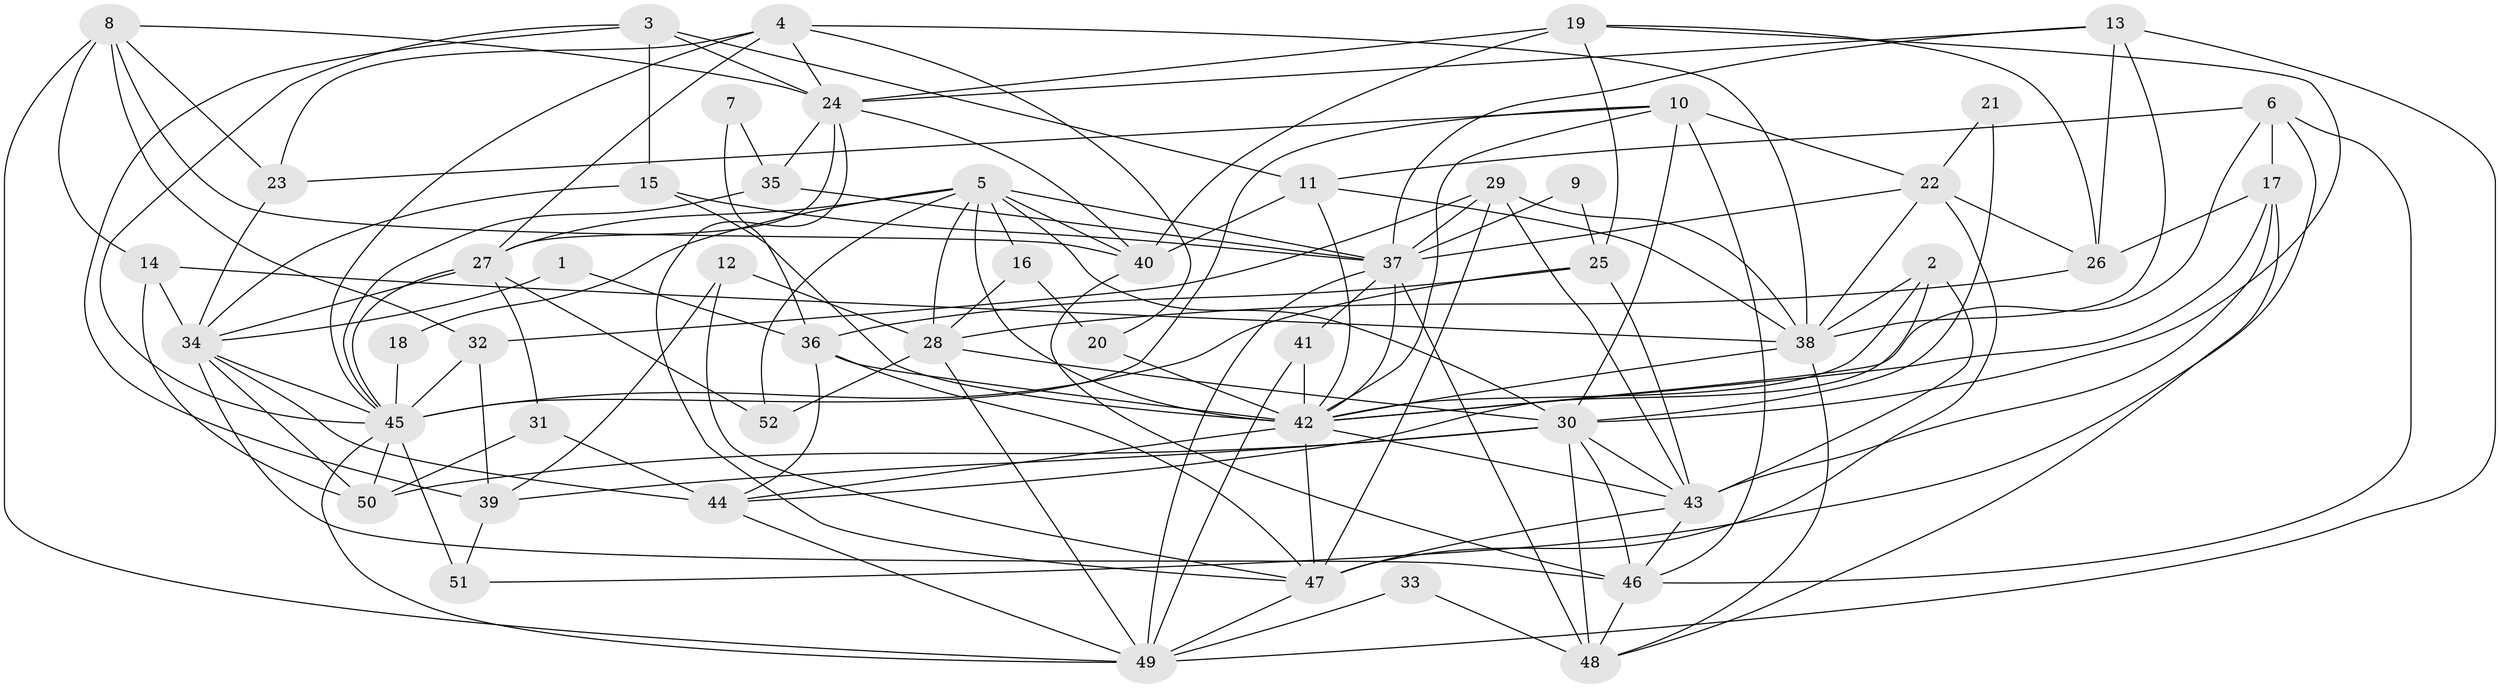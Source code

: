 // original degree distribution, {3: 0.3269230769230769, 6: 0.08653846153846154, 8: 0.028846153846153848, 7: 0.038461538461538464, 5: 0.19230769230769232, 4: 0.19230769230769232, 2: 0.1346153846153846}
// Generated by graph-tools (version 1.1) at 2025/26/03/09/25 03:26:10]
// undirected, 52 vertices, 145 edges
graph export_dot {
graph [start="1"]
  node [color=gray90,style=filled];
  1;
  2;
  3;
  4;
  5;
  6;
  7;
  8;
  9;
  10;
  11;
  12;
  13;
  14;
  15;
  16;
  17;
  18;
  19;
  20;
  21;
  22;
  23;
  24;
  25;
  26;
  27;
  28;
  29;
  30;
  31;
  32;
  33;
  34;
  35;
  36;
  37;
  38;
  39;
  40;
  41;
  42;
  43;
  44;
  45;
  46;
  47;
  48;
  49;
  50;
  51;
  52;
  1 -- 34 [weight=1.0];
  1 -- 36 [weight=1.0];
  2 -- 38 [weight=1.0];
  2 -- 42 [weight=1.0];
  2 -- 43 [weight=1.0];
  2 -- 44 [weight=1.0];
  3 -- 11 [weight=1.0];
  3 -- 15 [weight=1.0];
  3 -- 24 [weight=1.0];
  3 -- 39 [weight=1.0];
  3 -- 45 [weight=1.0];
  4 -- 20 [weight=1.0];
  4 -- 23 [weight=1.0];
  4 -- 24 [weight=1.0];
  4 -- 27 [weight=1.0];
  4 -- 38 [weight=1.0];
  4 -- 45 [weight=1.0];
  5 -- 16 [weight=1.0];
  5 -- 18 [weight=1.0];
  5 -- 27 [weight=1.0];
  5 -- 28 [weight=1.0];
  5 -- 30 [weight=2.0];
  5 -- 37 [weight=1.0];
  5 -- 40 [weight=2.0];
  5 -- 42 [weight=2.0];
  5 -- 52 [weight=1.0];
  6 -- 11 [weight=1.0];
  6 -- 17 [weight=1.0];
  6 -- 42 [weight=1.0];
  6 -- 46 [weight=1.0];
  6 -- 51 [weight=1.0];
  7 -- 35 [weight=1.0];
  7 -- 36 [weight=1.0];
  8 -- 14 [weight=1.0];
  8 -- 23 [weight=1.0];
  8 -- 24 [weight=1.0];
  8 -- 32 [weight=1.0];
  8 -- 40 [weight=1.0];
  8 -- 49 [weight=1.0];
  9 -- 25 [weight=1.0];
  9 -- 37 [weight=1.0];
  10 -- 22 [weight=1.0];
  10 -- 23 [weight=1.0];
  10 -- 30 [weight=1.0];
  10 -- 42 [weight=1.0];
  10 -- 45 [weight=1.0];
  10 -- 46 [weight=1.0];
  11 -- 38 [weight=1.0];
  11 -- 40 [weight=1.0];
  11 -- 42 [weight=1.0];
  12 -- 28 [weight=1.0];
  12 -- 39 [weight=1.0];
  12 -- 47 [weight=1.0];
  13 -- 24 [weight=1.0];
  13 -- 26 [weight=1.0];
  13 -- 37 [weight=1.0];
  13 -- 38 [weight=1.0];
  13 -- 49 [weight=1.0];
  14 -- 34 [weight=1.0];
  14 -- 38 [weight=1.0];
  14 -- 50 [weight=1.0];
  15 -- 34 [weight=1.0];
  15 -- 37 [weight=1.0];
  15 -- 42 [weight=1.0];
  16 -- 20 [weight=1.0];
  16 -- 28 [weight=1.0];
  17 -- 26 [weight=1.0];
  17 -- 42 [weight=1.0];
  17 -- 43 [weight=1.0];
  17 -- 48 [weight=1.0];
  18 -- 45 [weight=1.0];
  19 -- 24 [weight=1.0];
  19 -- 25 [weight=1.0];
  19 -- 26 [weight=1.0];
  19 -- 30 [weight=1.0];
  19 -- 40 [weight=1.0];
  20 -- 42 [weight=3.0];
  21 -- 22 [weight=1.0];
  21 -- 30 [weight=1.0];
  22 -- 26 [weight=1.0];
  22 -- 37 [weight=1.0];
  22 -- 38 [weight=1.0];
  22 -- 47 [weight=1.0];
  23 -- 34 [weight=1.0];
  24 -- 27 [weight=1.0];
  24 -- 35 [weight=1.0];
  24 -- 40 [weight=1.0];
  24 -- 47 [weight=1.0];
  25 -- 36 [weight=1.0];
  25 -- 43 [weight=1.0];
  25 -- 45 [weight=2.0];
  26 -- 28 [weight=1.0];
  27 -- 31 [weight=1.0];
  27 -- 34 [weight=1.0];
  27 -- 45 [weight=1.0];
  27 -- 52 [weight=1.0];
  28 -- 30 [weight=1.0];
  28 -- 49 [weight=1.0];
  28 -- 52 [weight=1.0];
  29 -- 32 [weight=1.0];
  29 -- 37 [weight=1.0];
  29 -- 38 [weight=1.0];
  29 -- 43 [weight=1.0];
  29 -- 47 [weight=1.0];
  30 -- 39 [weight=1.0];
  30 -- 43 [weight=1.0];
  30 -- 46 [weight=1.0];
  30 -- 48 [weight=1.0];
  30 -- 50 [weight=1.0];
  31 -- 44 [weight=1.0];
  31 -- 50 [weight=1.0];
  32 -- 39 [weight=1.0];
  32 -- 45 [weight=1.0];
  33 -- 48 [weight=1.0];
  33 -- 49 [weight=1.0];
  34 -- 44 [weight=1.0];
  34 -- 45 [weight=1.0];
  34 -- 46 [weight=1.0];
  34 -- 50 [weight=1.0];
  35 -- 37 [weight=1.0];
  35 -- 45 [weight=1.0];
  36 -- 42 [weight=1.0];
  36 -- 44 [weight=1.0];
  36 -- 47 [weight=1.0];
  37 -- 41 [weight=1.0];
  37 -- 42 [weight=1.0];
  37 -- 48 [weight=1.0];
  37 -- 49 [weight=1.0];
  38 -- 42 [weight=1.0];
  38 -- 48 [weight=1.0];
  39 -- 51 [weight=1.0];
  40 -- 46 [weight=1.0];
  41 -- 42 [weight=1.0];
  41 -- 49 [weight=1.0];
  42 -- 43 [weight=1.0];
  42 -- 44 [weight=2.0];
  42 -- 47 [weight=1.0];
  43 -- 46 [weight=1.0];
  43 -- 47 [weight=2.0];
  44 -- 49 [weight=1.0];
  45 -- 49 [weight=1.0];
  45 -- 50 [weight=1.0];
  45 -- 51 [weight=2.0];
  46 -- 48 [weight=1.0];
  47 -- 49 [weight=1.0];
}
